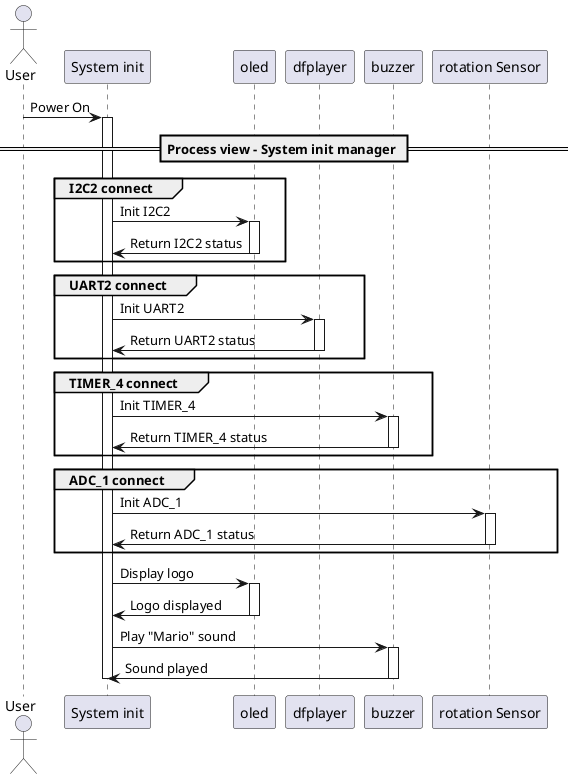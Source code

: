@startuml Initialization

actor User
participant "System init"   as    MainSystem
participant OLED            as    "oled"
participant DFPlayer        as    "dfplayer"
participant Buzzer          as    "buzzer"
participant RotationSensor  as    "rotation Sensor" 

User -> MainSystem: Power On
activate MainSystem

== Process view - System init manager ==

group I2C2 connect
MainSystem -> OLED: Init I2C2 
activate OLED
OLED -> MainSystem: Return I2C2 status
deactivate OLED
end

group UART2 connect
MainSystem -> DFPlayer: Init UART2
activate DFPlayer
DFPlayer -> MainSystem: Return UART2 status
deactivate DFPlayer
end

group TIMER_4 connect
MainSystem -> Buzzer: Init TIMER_4
activate Buzzer
Buzzer -> MainSystem: Return TIMER_4 status
deactivate Buzzer
end

group ADC_1 connect
MainSystem -> RotationSensor: Init ADC_1
activate RotationSensor
RotationSensor -> MainSystem: Return ADC_1 status
deactivate RotationSensor
end

MainSystem -> OLED: Display logo
activate OLED
OLED -> MainSystem: Logo displayed
deactivate OLED

MainSystem -> Buzzer: Play "Mario" sound
activate Buzzer
Buzzer -> MainSystem: Sound played
deactivate Buzzer

deactivate MainSystem
@enduml
